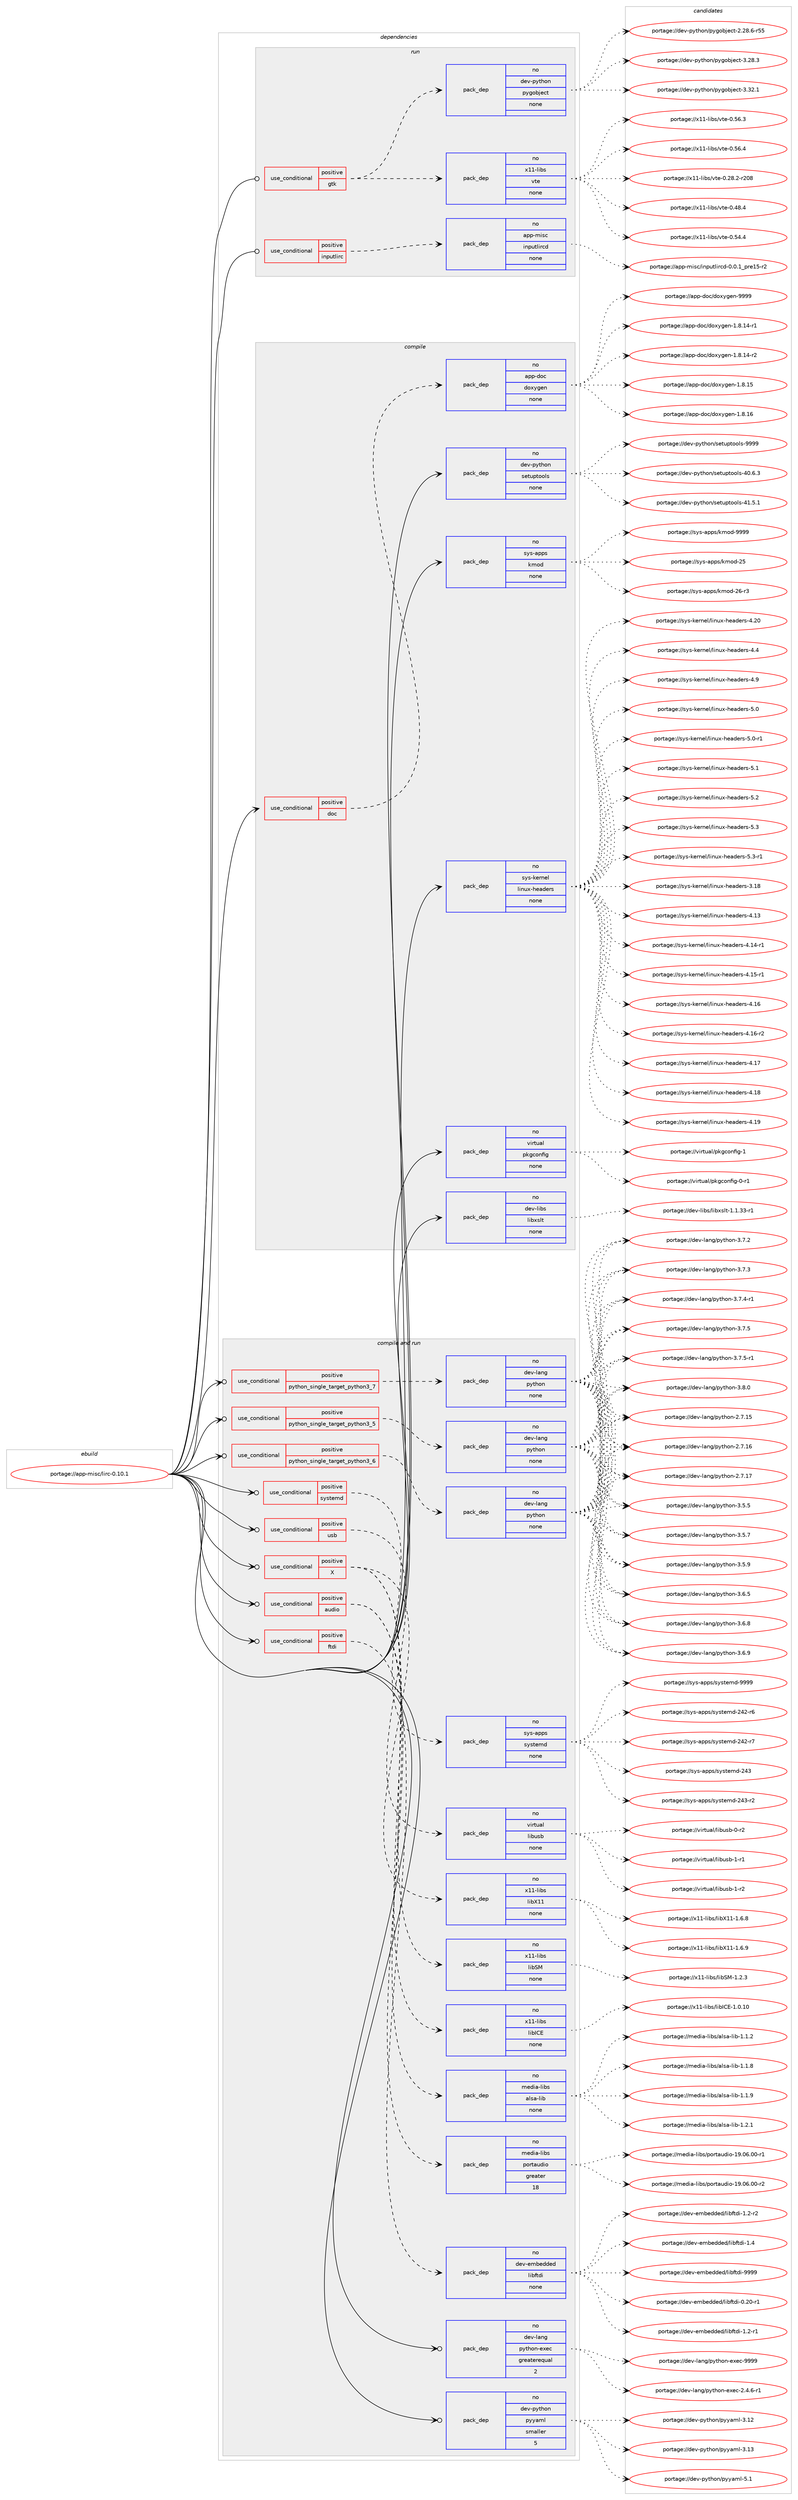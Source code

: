 digraph prolog {

# *************
# Graph options
# *************

newrank=true;
concentrate=true;
compound=true;
graph [rankdir=LR,fontname=Helvetica,fontsize=10,ranksep=1.5];#, ranksep=2.5, nodesep=0.2];
edge  [arrowhead=vee];
node  [fontname=Helvetica,fontsize=10];

# **********
# The ebuild
# **********

subgraph cluster_leftcol {
color=gray;
rank=same;
label=<<i>ebuild</i>>;
id [label="portage://app-misc/lirc-0.10.1", color=red, width=4, href="../app-misc/lirc-0.10.1.svg"];
}

# ****************
# The dependencies
# ****************

subgraph cluster_midcol {
color=gray;
label=<<i>dependencies</i>>;
subgraph cluster_compile {
fillcolor="#eeeeee";
style=filled;
label=<<i>compile</i>>;
subgraph cond8776 {
dependency34995 [label=<<TABLE BORDER="0" CELLBORDER="1" CELLSPACING="0" CELLPADDING="4"><TR><TD ROWSPAN="3" CELLPADDING="10">use_conditional</TD></TR><TR><TD>positive</TD></TR><TR><TD>doc</TD></TR></TABLE>>, shape=none, color=red];
subgraph pack25652 {
dependency34996 [label=<<TABLE BORDER="0" CELLBORDER="1" CELLSPACING="0" CELLPADDING="4" WIDTH="220"><TR><TD ROWSPAN="6" CELLPADDING="30">pack_dep</TD></TR><TR><TD WIDTH="110">no</TD></TR><TR><TD>app-doc</TD></TR><TR><TD>doxygen</TD></TR><TR><TD>none</TD></TR><TR><TD></TD></TR></TABLE>>, shape=none, color=blue];
}
dependency34995:e -> dependency34996:w [weight=20,style="dashed",arrowhead="vee"];
}
id:e -> dependency34995:w [weight=20,style="solid",arrowhead="vee"];
subgraph pack25653 {
dependency34997 [label=<<TABLE BORDER="0" CELLBORDER="1" CELLSPACING="0" CELLPADDING="4" WIDTH="220"><TR><TD ROWSPAN="6" CELLPADDING="30">pack_dep</TD></TR><TR><TD WIDTH="110">no</TD></TR><TR><TD>dev-libs</TD></TR><TR><TD>libxslt</TD></TR><TR><TD>none</TD></TR><TR><TD></TD></TR></TABLE>>, shape=none, color=blue];
}
id:e -> dependency34997:w [weight=20,style="solid",arrowhead="vee"];
subgraph pack25654 {
dependency34998 [label=<<TABLE BORDER="0" CELLBORDER="1" CELLSPACING="0" CELLPADDING="4" WIDTH="220"><TR><TD ROWSPAN="6" CELLPADDING="30">pack_dep</TD></TR><TR><TD WIDTH="110">no</TD></TR><TR><TD>dev-python</TD></TR><TR><TD>setuptools</TD></TR><TR><TD>none</TD></TR><TR><TD></TD></TR></TABLE>>, shape=none, color=blue];
}
id:e -> dependency34998:w [weight=20,style="solid",arrowhead="vee"];
subgraph pack25655 {
dependency34999 [label=<<TABLE BORDER="0" CELLBORDER="1" CELLSPACING="0" CELLPADDING="4" WIDTH="220"><TR><TD ROWSPAN="6" CELLPADDING="30">pack_dep</TD></TR><TR><TD WIDTH="110">no</TD></TR><TR><TD>sys-apps</TD></TR><TR><TD>kmod</TD></TR><TR><TD>none</TD></TR><TR><TD></TD></TR></TABLE>>, shape=none, color=blue];
}
id:e -> dependency34999:w [weight=20,style="solid",arrowhead="vee"];
subgraph pack25656 {
dependency35000 [label=<<TABLE BORDER="0" CELLBORDER="1" CELLSPACING="0" CELLPADDING="4" WIDTH="220"><TR><TD ROWSPAN="6" CELLPADDING="30">pack_dep</TD></TR><TR><TD WIDTH="110">no</TD></TR><TR><TD>sys-kernel</TD></TR><TR><TD>linux-headers</TD></TR><TR><TD>none</TD></TR><TR><TD></TD></TR></TABLE>>, shape=none, color=blue];
}
id:e -> dependency35000:w [weight=20,style="solid",arrowhead="vee"];
subgraph pack25657 {
dependency35001 [label=<<TABLE BORDER="0" CELLBORDER="1" CELLSPACING="0" CELLPADDING="4" WIDTH="220"><TR><TD ROWSPAN="6" CELLPADDING="30">pack_dep</TD></TR><TR><TD WIDTH="110">no</TD></TR><TR><TD>virtual</TD></TR><TR><TD>pkgconfig</TD></TR><TR><TD>none</TD></TR><TR><TD></TD></TR></TABLE>>, shape=none, color=blue];
}
id:e -> dependency35001:w [weight=20,style="solid",arrowhead="vee"];
}
subgraph cluster_compileandrun {
fillcolor="#eeeeee";
style=filled;
label=<<i>compile and run</i>>;
subgraph cond8777 {
dependency35002 [label=<<TABLE BORDER="0" CELLBORDER="1" CELLSPACING="0" CELLPADDING="4"><TR><TD ROWSPAN="3" CELLPADDING="10">use_conditional</TD></TR><TR><TD>positive</TD></TR><TR><TD>X</TD></TR></TABLE>>, shape=none, color=red];
subgraph pack25658 {
dependency35003 [label=<<TABLE BORDER="0" CELLBORDER="1" CELLSPACING="0" CELLPADDING="4" WIDTH="220"><TR><TD ROWSPAN="6" CELLPADDING="30">pack_dep</TD></TR><TR><TD WIDTH="110">no</TD></TR><TR><TD>x11-libs</TD></TR><TR><TD>libICE</TD></TR><TR><TD>none</TD></TR><TR><TD></TD></TR></TABLE>>, shape=none, color=blue];
}
dependency35002:e -> dependency35003:w [weight=20,style="dashed",arrowhead="vee"];
subgraph pack25659 {
dependency35004 [label=<<TABLE BORDER="0" CELLBORDER="1" CELLSPACING="0" CELLPADDING="4" WIDTH="220"><TR><TD ROWSPAN="6" CELLPADDING="30">pack_dep</TD></TR><TR><TD WIDTH="110">no</TD></TR><TR><TD>x11-libs</TD></TR><TR><TD>libSM</TD></TR><TR><TD>none</TD></TR><TR><TD></TD></TR></TABLE>>, shape=none, color=blue];
}
dependency35002:e -> dependency35004:w [weight=20,style="dashed",arrowhead="vee"];
subgraph pack25660 {
dependency35005 [label=<<TABLE BORDER="0" CELLBORDER="1" CELLSPACING="0" CELLPADDING="4" WIDTH="220"><TR><TD ROWSPAN="6" CELLPADDING="30">pack_dep</TD></TR><TR><TD WIDTH="110">no</TD></TR><TR><TD>x11-libs</TD></TR><TR><TD>libX11</TD></TR><TR><TD>none</TD></TR><TR><TD></TD></TR></TABLE>>, shape=none, color=blue];
}
dependency35002:e -> dependency35005:w [weight=20,style="dashed",arrowhead="vee"];
}
id:e -> dependency35002:w [weight=20,style="solid",arrowhead="odotvee"];
subgraph cond8778 {
dependency35006 [label=<<TABLE BORDER="0" CELLBORDER="1" CELLSPACING="0" CELLPADDING="4"><TR><TD ROWSPAN="3" CELLPADDING="10">use_conditional</TD></TR><TR><TD>positive</TD></TR><TR><TD>audio</TD></TR></TABLE>>, shape=none, color=red];
subgraph pack25661 {
dependency35007 [label=<<TABLE BORDER="0" CELLBORDER="1" CELLSPACING="0" CELLPADDING="4" WIDTH="220"><TR><TD ROWSPAN="6" CELLPADDING="30">pack_dep</TD></TR><TR><TD WIDTH="110">no</TD></TR><TR><TD>media-libs</TD></TR><TR><TD>portaudio</TD></TR><TR><TD>greater</TD></TR><TR><TD>18</TD></TR></TABLE>>, shape=none, color=blue];
}
dependency35006:e -> dependency35007:w [weight=20,style="dashed",arrowhead="vee"];
subgraph pack25662 {
dependency35008 [label=<<TABLE BORDER="0" CELLBORDER="1" CELLSPACING="0" CELLPADDING="4" WIDTH="220"><TR><TD ROWSPAN="6" CELLPADDING="30">pack_dep</TD></TR><TR><TD WIDTH="110">no</TD></TR><TR><TD>media-libs</TD></TR><TR><TD>alsa-lib</TD></TR><TR><TD>none</TD></TR><TR><TD></TD></TR></TABLE>>, shape=none, color=blue];
}
dependency35006:e -> dependency35008:w [weight=20,style="dashed",arrowhead="vee"];
}
id:e -> dependency35006:w [weight=20,style="solid",arrowhead="odotvee"];
subgraph cond8779 {
dependency35009 [label=<<TABLE BORDER="0" CELLBORDER="1" CELLSPACING="0" CELLPADDING="4"><TR><TD ROWSPAN="3" CELLPADDING="10">use_conditional</TD></TR><TR><TD>positive</TD></TR><TR><TD>ftdi</TD></TR></TABLE>>, shape=none, color=red];
subgraph pack25663 {
dependency35010 [label=<<TABLE BORDER="0" CELLBORDER="1" CELLSPACING="0" CELLPADDING="4" WIDTH="220"><TR><TD ROWSPAN="6" CELLPADDING="30">pack_dep</TD></TR><TR><TD WIDTH="110">no</TD></TR><TR><TD>dev-embedded</TD></TR><TR><TD>libftdi</TD></TR><TR><TD>none</TD></TR><TR><TD></TD></TR></TABLE>>, shape=none, color=blue];
}
dependency35009:e -> dependency35010:w [weight=20,style="dashed",arrowhead="vee"];
}
id:e -> dependency35009:w [weight=20,style="solid",arrowhead="odotvee"];
subgraph cond8780 {
dependency35011 [label=<<TABLE BORDER="0" CELLBORDER="1" CELLSPACING="0" CELLPADDING="4"><TR><TD ROWSPAN="3" CELLPADDING="10">use_conditional</TD></TR><TR><TD>positive</TD></TR><TR><TD>python_single_target_python3_5</TD></TR></TABLE>>, shape=none, color=red];
subgraph pack25664 {
dependency35012 [label=<<TABLE BORDER="0" CELLBORDER="1" CELLSPACING="0" CELLPADDING="4" WIDTH="220"><TR><TD ROWSPAN="6" CELLPADDING="30">pack_dep</TD></TR><TR><TD WIDTH="110">no</TD></TR><TR><TD>dev-lang</TD></TR><TR><TD>python</TD></TR><TR><TD>none</TD></TR><TR><TD></TD></TR></TABLE>>, shape=none, color=blue];
}
dependency35011:e -> dependency35012:w [weight=20,style="dashed",arrowhead="vee"];
}
id:e -> dependency35011:w [weight=20,style="solid",arrowhead="odotvee"];
subgraph cond8781 {
dependency35013 [label=<<TABLE BORDER="0" CELLBORDER="1" CELLSPACING="0" CELLPADDING="4"><TR><TD ROWSPAN="3" CELLPADDING="10">use_conditional</TD></TR><TR><TD>positive</TD></TR><TR><TD>python_single_target_python3_6</TD></TR></TABLE>>, shape=none, color=red];
subgraph pack25665 {
dependency35014 [label=<<TABLE BORDER="0" CELLBORDER="1" CELLSPACING="0" CELLPADDING="4" WIDTH="220"><TR><TD ROWSPAN="6" CELLPADDING="30">pack_dep</TD></TR><TR><TD WIDTH="110">no</TD></TR><TR><TD>dev-lang</TD></TR><TR><TD>python</TD></TR><TR><TD>none</TD></TR><TR><TD></TD></TR></TABLE>>, shape=none, color=blue];
}
dependency35013:e -> dependency35014:w [weight=20,style="dashed",arrowhead="vee"];
}
id:e -> dependency35013:w [weight=20,style="solid",arrowhead="odotvee"];
subgraph cond8782 {
dependency35015 [label=<<TABLE BORDER="0" CELLBORDER="1" CELLSPACING="0" CELLPADDING="4"><TR><TD ROWSPAN="3" CELLPADDING="10">use_conditional</TD></TR><TR><TD>positive</TD></TR><TR><TD>python_single_target_python3_7</TD></TR></TABLE>>, shape=none, color=red];
subgraph pack25666 {
dependency35016 [label=<<TABLE BORDER="0" CELLBORDER="1" CELLSPACING="0" CELLPADDING="4" WIDTH="220"><TR><TD ROWSPAN="6" CELLPADDING="30">pack_dep</TD></TR><TR><TD WIDTH="110">no</TD></TR><TR><TD>dev-lang</TD></TR><TR><TD>python</TD></TR><TR><TD>none</TD></TR><TR><TD></TD></TR></TABLE>>, shape=none, color=blue];
}
dependency35015:e -> dependency35016:w [weight=20,style="dashed",arrowhead="vee"];
}
id:e -> dependency35015:w [weight=20,style="solid",arrowhead="odotvee"];
subgraph cond8783 {
dependency35017 [label=<<TABLE BORDER="0" CELLBORDER="1" CELLSPACING="0" CELLPADDING="4"><TR><TD ROWSPAN="3" CELLPADDING="10">use_conditional</TD></TR><TR><TD>positive</TD></TR><TR><TD>systemd</TD></TR></TABLE>>, shape=none, color=red];
subgraph pack25667 {
dependency35018 [label=<<TABLE BORDER="0" CELLBORDER="1" CELLSPACING="0" CELLPADDING="4" WIDTH="220"><TR><TD ROWSPAN="6" CELLPADDING="30">pack_dep</TD></TR><TR><TD WIDTH="110">no</TD></TR><TR><TD>sys-apps</TD></TR><TR><TD>systemd</TD></TR><TR><TD>none</TD></TR><TR><TD></TD></TR></TABLE>>, shape=none, color=blue];
}
dependency35017:e -> dependency35018:w [weight=20,style="dashed",arrowhead="vee"];
}
id:e -> dependency35017:w [weight=20,style="solid",arrowhead="odotvee"];
subgraph cond8784 {
dependency35019 [label=<<TABLE BORDER="0" CELLBORDER="1" CELLSPACING="0" CELLPADDING="4"><TR><TD ROWSPAN="3" CELLPADDING="10">use_conditional</TD></TR><TR><TD>positive</TD></TR><TR><TD>usb</TD></TR></TABLE>>, shape=none, color=red];
subgraph pack25668 {
dependency35020 [label=<<TABLE BORDER="0" CELLBORDER="1" CELLSPACING="0" CELLPADDING="4" WIDTH="220"><TR><TD ROWSPAN="6" CELLPADDING="30">pack_dep</TD></TR><TR><TD WIDTH="110">no</TD></TR><TR><TD>virtual</TD></TR><TR><TD>libusb</TD></TR><TR><TD>none</TD></TR><TR><TD></TD></TR></TABLE>>, shape=none, color=blue];
}
dependency35019:e -> dependency35020:w [weight=20,style="dashed",arrowhead="vee"];
}
id:e -> dependency35019:w [weight=20,style="solid",arrowhead="odotvee"];
subgraph pack25669 {
dependency35021 [label=<<TABLE BORDER="0" CELLBORDER="1" CELLSPACING="0" CELLPADDING="4" WIDTH="220"><TR><TD ROWSPAN="6" CELLPADDING="30">pack_dep</TD></TR><TR><TD WIDTH="110">no</TD></TR><TR><TD>dev-lang</TD></TR><TR><TD>python-exec</TD></TR><TR><TD>greaterequal</TD></TR><TR><TD>2</TD></TR></TABLE>>, shape=none, color=blue];
}
id:e -> dependency35021:w [weight=20,style="solid",arrowhead="odotvee"];
subgraph pack25670 {
dependency35022 [label=<<TABLE BORDER="0" CELLBORDER="1" CELLSPACING="0" CELLPADDING="4" WIDTH="220"><TR><TD ROWSPAN="6" CELLPADDING="30">pack_dep</TD></TR><TR><TD WIDTH="110">no</TD></TR><TR><TD>dev-python</TD></TR><TR><TD>pyyaml</TD></TR><TR><TD>smaller</TD></TR><TR><TD>5</TD></TR></TABLE>>, shape=none, color=blue];
}
id:e -> dependency35022:w [weight=20,style="solid",arrowhead="odotvee"];
}
subgraph cluster_run {
fillcolor="#eeeeee";
style=filled;
label=<<i>run</i>>;
subgraph cond8785 {
dependency35023 [label=<<TABLE BORDER="0" CELLBORDER="1" CELLSPACING="0" CELLPADDING="4"><TR><TD ROWSPAN="3" CELLPADDING="10">use_conditional</TD></TR><TR><TD>positive</TD></TR><TR><TD>gtk</TD></TR></TABLE>>, shape=none, color=red];
subgraph pack25671 {
dependency35024 [label=<<TABLE BORDER="0" CELLBORDER="1" CELLSPACING="0" CELLPADDING="4" WIDTH="220"><TR><TD ROWSPAN="6" CELLPADDING="30">pack_dep</TD></TR><TR><TD WIDTH="110">no</TD></TR><TR><TD>x11-libs</TD></TR><TR><TD>vte</TD></TR><TR><TD>none</TD></TR><TR><TD></TD></TR></TABLE>>, shape=none, color=blue];
}
dependency35023:e -> dependency35024:w [weight=20,style="dashed",arrowhead="vee"];
subgraph pack25672 {
dependency35025 [label=<<TABLE BORDER="0" CELLBORDER="1" CELLSPACING="0" CELLPADDING="4" WIDTH="220"><TR><TD ROWSPAN="6" CELLPADDING="30">pack_dep</TD></TR><TR><TD WIDTH="110">no</TD></TR><TR><TD>dev-python</TD></TR><TR><TD>pygobject</TD></TR><TR><TD>none</TD></TR><TR><TD></TD></TR></TABLE>>, shape=none, color=blue];
}
dependency35023:e -> dependency35025:w [weight=20,style="dashed",arrowhead="vee"];
}
id:e -> dependency35023:w [weight=20,style="solid",arrowhead="odot"];
subgraph cond8786 {
dependency35026 [label=<<TABLE BORDER="0" CELLBORDER="1" CELLSPACING="0" CELLPADDING="4"><TR><TD ROWSPAN="3" CELLPADDING="10">use_conditional</TD></TR><TR><TD>positive</TD></TR><TR><TD>inputlirc</TD></TR></TABLE>>, shape=none, color=red];
subgraph pack25673 {
dependency35027 [label=<<TABLE BORDER="0" CELLBORDER="1" CELLSPACING="0" CELLPADDING="4" WIDTH="220"><TR><TD ROWSPAN="6" CELLPADDING="30">pack_dep</TD></TR><TR><TD WIDTH="110">no</TD></TR><TR><TD>app-misc</TD></TR><TR><TD>inputlircd</TD></TR><TR><TD>none</TD></TR><TR><TD></TD></TR></TABLE>>, shape=none, color=blue];
}
dependency35026:e -> dependency35027:w [weight=20,style="dashed",arrowhead="vee"];
}
id:e -> dependency35026:w [weight=20,style="solid",arrowhead="odot"];
}
}

# **************
# The candidates
# **************

subgraph cluster_choices {
rank=same;
color=gray;
label=<<i>candidates</i>>;

subgraph choice25652 {
color=black;
nodesep=1;
choiceportage97112112451001119947100111120121103101110454946564649524511449 [label="portage://app-doc/doxygen-1.8.14-r1", color=red, width=4,href="../app-doc/doxygen-1.8.14-r1.svg"];
choiceportage97112112451001119947100111120121103101110454946564649524511450 [label="portage://app-doc/doxygen-1.8.14-r2", color=red, width=4,href="../app-doc/doxygen-1.8.14-r2.svg"];
choiceportage9711211245100111994710011112012110310111045494656464953 [label="portage://app-doc/doxygen-1.8.15", color=red, width=4,href="../app-doc/doxygen-1.8.15.svg"];
choiceportage9711211245100111994710011112012110310111045494656464954 [label="portage://app-doc/doxygen-1.8.16", color=red, width=4,href="../app-doc/doxygen-1.8.16.svg"];
choiceportage971121124510011199471001111201211031011104557575757 [label="portage://app-doc/doxygen-9999", color=red, width=4,href="../app-doc/doxygen-9999.svg"];
dependency34996:e -> choiceportage97112112451001119947100111120121103101110454946564649524511449:w [style=dotted,weight="100"];
dependency34996:e -> choiceportage97112112451001119947100111120121103101110454946564649524511450:w [style=dotted,weight="100"];
dependency34996:e -> choiceportage9711211245100111994710011112012110310111045494656464953:w [style=dotted,weight="100"];
dependency34996:e -> choiceportage9711211245100111994710011112012110310111045494656464954:w [style=dotted,weight="100"];
dependency34996:e -> choiceportage971121124510011199471001111201211031011104557575757:w [style=dotted,weight="100"];
}
subgraph choice25653 {
color=black;
nodesep=1;
choiceportage10010111845108105981154710810598120115108116454946494651514511449 [label="portage://dev-libs/libxslt-1.1.33-r1", color=red, width=4,href="../dev-libs/libxslt-1.1.33-r1.svg"];
dependency34997:e -> choiceportage10010111845108105981154710810598120115108116454946494651514511449:w [style=dotted,weight="100"];
}
subgraph choice25654 {
color=black;
nodesep=1;
choiceportage100101118451121211161041111104711510111611711211611111110811545524846544651 [label="portage://dev-python/setuptools-40.6.3", color=red, width=4,href="../dev-python/setuptools-40.6.3.svg"];
choiceportage100101118451121211161041111104711510111611711211611111110811545524946534649 [label="portage://dev-python/setuptools-41.5.1", color=red, width=4,href="../dev-python/setuptools-41.5.1.svg"];
choiceportage10010111845112121116104111110471151011161171121161111111081154557575757 [label="portage://dev-python/setuptools-9999", color=red, width=4,href="../dev-python/setuptools-9999.svg"];
dependency34998:e -> choiceportage100101118451121211161041111104711510111611711211611111110811545524846544651:w [style=dotted,weight="100"];
dependency34998:e -> choiceportage100101118451121211161041111104711510111611711211611111110811545524946534649:w [style=dotted,weight="100"];
dependency34998:e -> choiceportage10010111845112121116104111110471151011161171121161111111081154557575757:w [style=dotted,weight="100"];
}
subgraph choice25655 {
color=black;
nodesep=1;
choiceportage115121115459711211211547107109111100455053 [label="portage://sys-apps/kmod-25", color=red, width=4,href="../sys-apps/kmod-25.svg"];
choiceportage1151211154597112112115471071091111004550544511451 [label="portage://sys-apps/kmod-26-r3", color=red, width=4,href="../sys-apps/kmod-26-r3.svg"];
choiceportage1151211154597112112115471071091111004557575757 [label="portage://sys-apps/kmod-9999", color=red, width=4,href="../sys-apps/kmod-9999.svg"];
dependency34999:e -> choiceportage115121115459711211211547107109111100455053:w [style=dotted,weight="100"];
dependency34999:e -> choiceportage1151211154597112112115471071091111004550544511451:w [style=dotted,weight="100"];
dependency34999:e -> choiceportage1151211154597112112115471071091111004557575757:w [style=dotted,weight="100"];
}
subgraph choice25656 {
color=black;
nodesep=1;
choiceportage115121115451071011141101011084710810511011712045104101971001011141154551464956 [label="portage://sys-kernel/linux-headers-3.18", color=red, width=4,href="../sys-kernel/linux-headers-3.18.svg"];
choiceportage115121115451071011141101011084710810511011712045104101971001011141154552464951 [label="portage://sys-kernel/linux-headers-4.13", color=red, width=4,href="../sys-kernel/linux-headers-4.13.svg"];
choiceportage1151211154510710111411010110847108105110117120451041019710010111411545524649524511449 [label="portage://sys-kernel/linux-headers-4.14-r1", color=red, width=4,href="../sys-kernel/linux-headers-4.14-r1.svg"];
choiceportage1151211154510710111411010110847108105110117120451041019710010111411545524649534511449 [label="portage://sys-kernel/linux-headers-4.15-r1", color=red, width=4,href="../sys-kernel/linux-headers-4.15-r1.svg"];
choiceportage115121115451071011141101011084710810511011712045104101971001011141154552464954 [label="portage://sys-kernel/linux-headers-4.16", color=red, width=4,href="../sys-kernel/linux-headers-4.16.svg"];
choiceportage1151211154510710111411010110847108105110117120451041019710010111411545524649544511450 [label="portage://sys-kernel/linux-headers-4.16-r2", color=red, width=4,href="../sys-kernel/linux-headers-4.16-r2.svg"];
choiceportage115121115451071011141101011084710810511011712045104101971001011141154552464955 [label="portage://sys-kernel/linux-headers-4.17", color=red, width=4,href="../sys-kernel/linux-headers-4.17.svg"];
choiceportage115121115451071011141101011084710810511011712045104101971001011141154552464956 [label="portage://sys-kernel/linux-headers-4.18", color=red, width=4,href="../sys-kernel/linux-headers-4.18.svg"];
choiceportage115121115451071011141101011084710810511011712045104101971001011141154552464957 [label="portage://sys-kernel/linux-headers-4.19", color=red, width=4,href="../sys-kernel/linux-headers-4.19.svg"];
choiceportage115121115451071011141101011084710810511011712045104101971001011141154552465048 [label="portage://sys-kernel/linux-headers-4.20", color=red, width=4,href="../sys-kernel/linux-headers-4.20.svg"];
choiceportage1151211154510710111411010110847108105110117120451041019710010111411545524652 [label="portage://sys-kernel/linux-headers-4.4", color=red, width=4,href="../sys-kernel/linux-headers-4.4.svg"];
choiceportage1151211154510710111411010110847108105110117120451041019710010111411545524657 [label="portage://sys-kernel/linux-headers-4.9", color=red, width=4,href="../sys-kernel/linux-headers-4.9.svg"];
choiceportage1151211154510710111411010110847108105110117120451041019710010111411545534648 [label="portage://sys-kernel/linux-headers-5.0", color=red, width=4,href="../sys-kernel/linux-headers-5.0.svg"];
choiceportage11512111545107101114110101108471081051101171204510410197100101114115455346484511449 [label="portage://sys-kernel/linux-headers-5.0-r1", color=red, width=4,href="../sys-kernel/linux-headers-5.0-r1.svg"];
choiceportage1151211154510710111411010110847108105110117120451041019710010111411545534649 [label="portage://sys-kernel/linux-headers-5.1", color=red, width=4,href="../sys-kernel/linux-headers-5.1.svg"];
choiceportage1151211154510710111411010110847108105110117120451041019710010111411545534650 [label="portage://sys-kernel/linux-headers-5.2", color=red, width=4,href="../sys-kernel/linux-headers-5.2.svg"];
choiceportage1151211154510710111411010110847108105110117120451041019710010111411545534651 [label="portage://sys-kernel/linux-headers-5.3", color=red, width=4,href="../sys-kernel/linux-headers-5.3.svg"];
choiceportage11512111545107101114110101108471081051101171204510410197100101114115455346514511449 [label="portage://sys-kernel/linux-headers-5.3-r1", color=red, width=4,href="../sys-kernel/linux-headers-5.3-r1.svg"];
dependency35000:e -> choiceportage115121115451071011141101011084710810511011712045104101971001011141154551464956:w [style=dotted,weight="100"];
dependency35000:e -> choiceportage115121115451071011141101011084710810511011712045104101971001011141154552464951:w [style=dotted,weight="100"];
dependency35000:e -> choiceportage1151211154510710111411010110847108105110117120451041019710010111411545524649524511449:w [style=dotted,weight="100"];
dependency35000:e -> choiceportage1151211154510710111411010110847108105110117120451041019710010111411545524649534511449:w [style=dotted,weight="100"];
dependency35000:e -> choiceportage115121115451071011141101011084710810511011712045104101971001011141154552464954:w [style=dotted,weight="100"];
dependency35000:e -> choiceportage1151211154510710111411010110847108105110117120451041019710010111411545524649544511450:w [style=dotted,weight="100"];
dependency35000:e -> choiceportage115121115451071011141101011084710810511011712045104101971001011141154552464955:w [style=dotted,weight="100"];
dependency35000:e -> choiceportage115121115451071011141101011084710810511011712045104101971001011141154552464956:w [style=dotted,weight="100"];
dependency35000:e -> choiceportage115121115451071011141101011084710810511011712045104101971001011141154552464957:w [style=dotted,weight="100"];
dependency35000:e -> choiceportage115121115451071011141101011084710810511011712045104101971001011141154552465048:w [style=dotted,weight="100"];
dependency35000:e -> choiceportage1151211154510710111411010110847108105110117120451041019710010111411545524652:w [style=dotted,weight="100"];
dependency35000:e -> choiceportage1151211154510710111411010110847108105110117120451041019710010111411545524657:w [style=dotted,weight="100"];
dependency35000:e -> choiceportage1151211154510710111411010110847108105110117120451041019710010111411545534648:w [style=dotted,weight="100"];
dependency35000:e -> choiceportage11512111545107101114110101108471081051101171204510410197100101114115455346484511449:w [style=dotted,weight="100"];
dependency35000:e -> choiceportage1151211154510710111411010110847108105110117120451041019710010111411545534649:w [style=dotted,weight="100"];
dependency35000:e -> choiceportage1151211154510710111411010110847108105110117120451041019710010111411545534650:w [style=dotted,weight="100"];
dependency35000:e -> choiceportage1151211154510710111411010110847108105110117120451041019710010111411545534651:w [style=dotted,weight="100"];
dependency35000:e -> choiceportage11512111545107101114110101108471081051101171204510410197100101114115455346514511449:w [style=dotted,weight="100"];
}
subgraph choice25657 {
color=black;
nodesep=1;
choiceportage11810511411611797108471121071039911111010210510345484511449 [label="portage://virtual/pkgconfig-0-r1", color=red, width=4,href="../virtual/pkgconfig-0-r1.svg"];
choiceportage1181051141161179710847112107103991111101021051034549 [label="portage://virtual/pkgconfig-1", color=red, width=4,href="../virtual/pkgconfig-1.svg"];
dependency35001:e -> choiceportage11810511411611797108471121071039911111010210510345484511449:w [style=dotted,weight="100"];
dependency35001:e -> choiceportage1181051141161179710847112107103991111101021051034549:w [style=dotted,weight="100"];
}
subgraph choice25658 {
color=black;
nodesep=1;
choiceportage12049494510810598115471081059873676945494648464948 [label="portage://x11-libs/libICE-1.0.10", color=red, width=4,href="../x11-libs/libICE-1.0.10.svg"];
dependency35003:e -> choiceportage12049494510810598115471081059873676945494648464948:w [style=dotted,weight="100"];
}
subgraph choice25659 {
color=black;
nodesep=1;
choiceportage1204949451081059811547108105988377454946504651 [label="portage://x11-libs/libSM-1.2.3", color=red, width=4,href="../x11-libs/libSM-1.2.3.svg"];
dependency35004:e -> choiceportage1204949451081059811547108105988377454946504651:w [style=dotted,weight="100"];
}
subgraph choice25660 {
color=black;
nodesep=1;
choiceportage120494945108105981154710810598884949454946544656 [label="portage://x11-libs/libX11-1.6.8", color=red, width=4,href="../x11-libs/libX11-1.6.8.svg"];
choiceportage120494945108105981154710810598884949454946544657 [label="portage://x11-libs/libX11-1.6.9", color=red, width=4,href="../x11-libs/libX11-1.6.9.svg"];
dependency35005:e -> choiceportage120494945108105981154710810598884949454946544656:w [style=dotted,weight="100"];
dependency35005:e -> choiceportage120494945108105981154710810598884949454946544657:w [style=dotted,weight="100"];
}
subgraph choice25661 {
color=black;
nodesep=1;
choiceportage10910110010597451081059811547112111114116971171001051114549574648544648484511449 [label="portage://media-libs/portaudio-19.06.00-r1", color=red, width=4,href="../media-libs/portaudio-19.06.00-r1.svg"];
choiceportage10910110010597451081059811547112111114116971171001051114549574648544648484511450 [label="portage://media-libs/portaudio-19.06.00-r2", color=red, width=4,href="../media-libs/portaudio-19.06.00-r2.svg"];
dependency35007:e -> choiceportage10910110010597451081059811547112111114116971171001051114549574648544648484511449:w [style=dotted,weight="100"];
dependency35007:e -> choiceportage10910110010597451081059811547112111114116971171001051114549574648544648484511450:w [style=dotted,weight="100"];
}
subgraph choice25662 {
color=black;
nodesep=1;
choiceportage1091011001059745108105981154797108115974510810598454946494650 [label="portage://media-libs/alsa-lib-1.1.2", color=red, width=4,href="../media-libs/alsa-lib-1.1.2.svg"];
choiceportage1091011001059745108105981154797108115974510810598454946494656 [label="portage://media-libs/alsa-lib-1.1.8", color=red, width=4,href="../media-libs/alsa-lib-1.1.8.svg"];
choiceportage1091011001059745108105981154797108115974510810598454946494657 [label="portage://media-libs/alsa-lib-1.1.9", color=red, width=4,href="../media-libs/alsa-lib-1.1.9.svg"];
choiceportage1091011001059745108105981154797108115974510810598454946504649 [label="portage://media-libs/alsa-lib-1.2.1", color=red, width=4,href="../media-libs/alsa-lib-1.2.1.svg"];
dependency35008:e -> choiceportage1091011001059745108105981154797108115974510810598454946494650:w [style=dotted,weight="100"];
dependency35008:e -> choiceportage1091011001059745108105981154797108115974510810598454946494656:w [style=dotted,weight="100"];
dependency35008:e -> choiceportage1091011001059745108105981154797108115974510810598454946494657:w [style=dotted,weight="100"];
dependency35008:e -> choiceportage1091011001059745108105981154797108115974510810598454946504649:w [style=dotted,weight="100"];
}
subgraph choice25663 {
color=black;
nodesep=1;
choiceportage1001011184510110998101100100101100471081059810211610010545484650484511449 [label="portage://dev-embedded/libftdi-0.20-r1", color=red, width=4,href="../dev-embedded/libftdi-0.20-r1.svg"];
choiceportage10010111845101109981011001001011004710810598102116100105454946504511449 [label="portage://dev-embedded/libftdi-1.2-r1", color=red, width=4,href="../dev-embedded/libftdi-1.2-r1.svg"];
choiceportage10010111845101109981011001001011004710810598102116100105454946504511450 [label="portage://dev-embedded/libftdi-1.2-r2", color=red, width=4,href="../dev-embedded/libftdi-1.2-r2.svg"];
choiceportage1001011184510110998101100100101100471081059810211610010545494652 [label="portage://dev-embedded/libftdi-1.4", color=red, width=4,href="../dev-embedded/libftdi-1.4.svg"];
choiceportage100101118451011099810110010010110047108105981021161001054557575757 [label="portage://dev-embedded/libftdi-9999", color=red, width=4,href="../dev-embedded/libftdi-9999.svg"];
dependency35010:e -> choiceportage1001011184510110998101100100101100471081059810211610010545484650484511449:w [style=dotted,weight="100"];
dependency35010:e -> choiceportage10010111845101109981011001001011004710810598102116100105454946504511449:w [style=dotted,weight="100"];
dependency35010:e -> choiceportage10010111845101109981011001001011004710810598102116100105454946504511450:w [style=dotted,weight="100"];
dependency35010:e -> choiceportage1001011184510110998101100100101100471081059810211610010545494652:w [style=dotted,weight="100"];
dependency35010:e -> choiceportage100101118451011099810110010010110047108105981021161001054557575757:w [style=dotted,weight="100"];
}
subgraph choice25664 {
color=black;
nodesep=1;
choiceportage10010111845108971101034711212111610411111045504655464953 [label="portage://dev-lang/python-2.7.15", color=red, width=4,href="../dev-lang/python-2.7.15.svg"];
choiceportage10010111845108971101034711212111610411111045504655464954 [label="portage://dev-lang/python-2.7.16", color=red, width=4,href="../dev-lang/python-2.7.16.svg"];
choiceportage10010111845108971101034711212111610411111045504655464955 [label="portage://dev-lang/python-2.7.17", color=red, width=4,href="../dev-lang/python-2.7.17.svg"];
choiceportage100101118451089711010347112121116104111110455146534653 [label="portage://dev-lang/python-3.5.5", color=red, width=4,href="../dev-lang/python-3.5.5.svg"];
choiceportage100101118451089711010347112121116104111110455146534655 [label="portage://dev-lang/python-3.5.7", color=red, width=4,href="../dev-lang/python-3.5.7.svg"];
choiceportage100101118451089711010347112121116104111110455146534657 [label="portage://dev-lang/python-3.5.9", color=red, width=4,href="../dev-lang/python-3.5.9.svg"];
choiceportage100101118451089711010347112121116104111110455146544653 [label="portage://dev-lang/python-3.6.5", color=red, width=4,href="../dev-lang/python-3.6.5.svg"];
choiceportage100101118451089711010347112121116104111110455146544656 [label="portage://dev-lang/python-3.6.8", color=red, width=4,href="../dev-lang/python-3.6.8.svg"];
choiceportage100101118451089711010347112121116104111110455146544657 [label="portage://dev-lang/python-3.6.9", color=red, width=4,href="../dev-lang/python-3.6.9.svg"];
choiceportage100101118451089711010347112121116104111110455146554650 [label="portage://dev-lang/python-3.7.2", color=red, width=4,href="../dev-lang/python-3.7.2.svg"];
choiceportage100101118451089711010347112121116104111110455146554651 [label="portage://dev-lang/python-3.7.3", color=red, width=4,href="../dev-lang/python-3.7.3.svg"];
choiceportage1001011184510897110103471121211161041111104551465546524511449 [label="portage://dev-lang/python-3.7.4-r1", color=red, width=4,href="../dev-lang/python-3.7.4-r1.svg"];
choiceportage100101118451089711010347112121116104111110455146554653 [label="portage://dev-lang/python-3.7.5", color=red, width=4,href="../dev-lang/python-3.7.5.svg"];
choiceportage1001011184510897110103471121211161041111104551465546534511449 [label="portage://dev-lang/python-3.7.5-r1", color=red, width=4,href="../dev-lang/python-3.7.5-r1.svg"];
choiceportage100101118451089711010347112121116104111110455146564648 [label="portage://dev-lang/python-3.8.0", color=red, width=4,href="../dev-lang/python-3.8.0.svg"];
dependency35012:e -> choiceportage10010111845108971101034711212111610411111045504655464953:w [style=dotted,weight="100"];
dependency35012:e -> choiceportage10010111845108971101034711212111610411111045504655464954:w [style=dotted,weight="100"];
dependency35012:e -> choiceportage10010111845108971101034711212111610411111045504655464955:w [style=dotted,weight="100"];
dependency35012:e -> choiceportage100101118451089711010347112121116104111110455146534653:w [style=dotted,weight="100"];
dependency35012:e -> choiceportage100101118451089711010347112121116104111110455146534655:w [style=dotted,weight="100"];
dependency35012:e -> choiceportage100101118451089711010347112121116104111110455146534657:w [style=dotted,weight="100"];
dependency35012:e -> choiceportage100101118451089711010347112121116104111110455146544653:w [style=dotted,weight="100"];
dependency35012:e -> choiceportage100101118451089711010347112121116104111110455146544656:w [style=dotted,weight="100"];
dependency35012:e -> choiceportage100101118451089711010347112121116104111110455146544657:w [style=dotted,weight="100"];
dependency35012:e -> choiceportage100101118451089711010347112121116104111110455146554650:w [style=dotted,weight="100"];
dependency35012:e -> choiceportage100101118451089711010347112121116104111110455146554651:w [style=dotted,weight="100"];
dependency35012:e -> choiceportage1001011184510897110103471121211161041111104551465546524511449:w [style=dotted,weight="100"];
dependency35012:e -> choiceportage100101118451089711010347112121116104111110455146554653:w [style=dotted,weight="100"];
dependency35012:e -> choiceportage1001011184510897110103471121211161041111104551465546534511449:w [style=dotted,weight="100"];
dependency35012:e -> choiceportage100101118451089711010347112121116104111110455146564648:w [style=dotted,weight="100"];
}
subgraph choice25665 {
color=black;
nodesep=1;
choiceportage10010111845108971101034711212111610411111045504655464953 [label="portage://dev-lang/python-2.7.15", color=red, width=4,href="../dev-lang/python-2.7.15.svg"];
choiceportage10010111845108971101034711212111610411111045504655464954 [label="portage://dev-lang/python-2.7.16", color=red, width=4,href="../dev-lang/python-2.7.16.svg"];
choiceportage10010111845108971101034711212111610411111045504655464955 [label="portage://dev-lang/python-2.7.17", color=red, width=4,href="../dev-lang/python-2.7.17.svg"];
choiceportage100101118451089711010347112121116104111110455146534653 [label="portage://dev-lang/python-3.5.5", color=red, width=4,href="../dev-lang/python-3.5.5.svg"];
choiceportage100101118451089711010347112121116104111110455146534655 [label="portage://dev-lang/python-3.5.7", color=red, width=4,href="../dev-lang/python-3.5.7.svg"];
choiceportage100101118451089711010347112121116104111110455146534657 [label="portage://dev-lang/python-3.5.9", color=red, width=4,href="../dev-lang/python-3.5.9.svg"];
choiceportage100101118451089711010347112121116104111110455146544653 [label="portage://dev-lang/python-3.6.5", color=red, width=4,href="../dev-lang/python-3.6.5.svg"];
choiceportage100101118451089711010347112121116104111110455146544656 [label="portage://dev-lang/python-3.6.8", color=red, width=4,href="../dev-lang/python-3.6.8.svg"];
choiceportage100101118451089711010347112121116104111110455146544657 [label="portage://dev-lang/python-3.6.9", color=red, width=4,href="../dev-lang/python-3.6.9.svg"];
choiceportage100101118451089711010347112121116104111110455146554650 [label="portage://dev-lang/python-3.7.2", color=red, width=4,href="../dev-lang/python-3.7.2.svg"];
choiceportage100101118451089711010347112121116104111110455146554651 [label="portage://dev-lang/python-3.7.3", color=red, width=4,href="../dev-lang/python-3.7.3.svg"];
choiceportage1001011184510897110103471121211161041111104551465546524511449 [label="portage://dev-lang/python-3.7.4-r1", color=red, width=4,href="../dev-lang/python-3.7.4-r1.svg"];
choiceportage100101118451089711010347112121116104111110455146554653 [label="portage://dev-lang/python-3.7.5", color=red, width=4,href="../dev-lang/python-3.7.5.svg"];
choiceportage1001011184510897110103471121211161041111104551465546534511449 [label="portage://dev-lang/python-3.7.5-r1", color=red, width=4,href="../dev-lang/python-3.7.5-r1.svg"];
choiceportage100101118451089711010347112121116104111110455146564648 [label="portage://dev-lang/python-3.8.0", color=red, width=4,href="../dev-lang/python-3.8.0.svg"];
dependency35014:e -> choiceportage10010111845108971101034711212111610411111045504655464953:w [style=dotted,weight="100"];
dependency35014:e -> choiceportage10010111845108971101034711212111610411111045504655464954:w [style=dotted,weight="100"];
dependency35014:e -> choiceportage10010111845108971101034711212111610411111045504655464955:w [style=dotted,weight="100"];
dependency35014:e -> choiceportage100101118451089711010347112121116104111110455146534653:w [style=dotted,weight="100"];
dependency35014:e -> choiceportage100101118451089711010347112121116104111110455146534655:w [style=dotted,weight="100"];
dependency35014:e -> choiceportage100101118451089711010347112121116104111110455146534657:w [style=dotted,weight="100"];
dependency35014:e -> choiceportage100101118451089711010347112121116104111110455146544653:w [style=dotted,weight="100"];
dependency35014:e -> choiceportage100101118451089711010347112121116104111110455146544656:w [style=dotted,weight="100"];
dependency35014:e -> choiceportage100101118451089711010347112121116104111110455146544657:w [style=dotted,weight="100"];
dependency35014:e -> choiceportage100101118451089711010347112121116104111110455146554650:w [style=dotted,weight="100"];
dependency35014:e -> choiceportage100101118451089711010347112121116104111110455146554651:w [style=dotted,weight="100"];
dependency35014:e -> choiceportage1001011184510897110103471121211161041111104551465546524511449:w [style=dotted,weight="100"];
dependency35014:e -> choiceportage100101118451089711010347112121116104111110455146554653:w [style=dotted,weight="100"];
dependency35014:e -> choiceportage1001011184510897110103471121211161041111104551465546534511449:w [style=dotted,weight="100"];
dependency35014:e -> choiceportage100101118451089711010347112121116104111110455146564648:w [style=dotted,weight="100"];
}
subgraph choice25666 {
color=black;
nodesep=1;
choiceportage10010111845108971101034711212111610411111045504655464953 [label="portage://dev-lang/python-2.7.15", color=red, width=4,href="../dev-lang/python-2.7.15.svg"];
choiceportage10010111845108971101034711212111610411111045504655464954 [label="portage://dev-lang/python-2.7.16", color=red, width=4,href="../dev-lang/python-2.7.16.svg"];
choiceportage10010111845108971101034711212111610411111045504655464955 [label="portage://dev-lang/python-2.7.17", color=red, width=4,href="../dev-lang/python-2.7.17.svg"];
choiceportage100101118451089711010347112121116104111110455146534653 [label="portage://dev-lang/python-3.5.5", color=red, width=4,href="../dev-lang/python-3.5.5.svg"];
choiceportage100101118451089711010347112121116104111110455146534655 [label="portage://dev-lang/python-3.5.7", color=red, width=4,href="../dev-lang/python-3.5.7.svg"];
choiceportage100101118451089711010347112121116104111110455146534657 [label="portage://dev-lang/python-3.5.9", color=red, width=4,href="../dev-lang/python-3.5.9.svg"];
choiceportage100101118451089711010347112121116104111110455146544653 [label="portage://dev-lang/python-3.6.5", color=red, width=4,href="../dev-lang/python-3.6.5.svg"];
choiceportage100101118451089711010347112121116104111110455146544656 [label="portage://dev-lang/python-3.6.8", color=red, width=4,href="../dev-lang/python-3.6.8.svg"];
choiceportage100101118451089711010347112121116104111110455146544657 [label="portage://dev-lang/python-3.6.9", color=red, width=4,href="../dev-lang/python-3.6.9.svg"];
choiceportage100101118451089711010347112121116104111110455146554650 [label="portage://dev-lang/python-3.7.2", color=red, width=4,href="../dev-lang/python-3.7.2.svg"];
choiceportage100101118451089711010347112121116104111110455146554651 [label="portage://dev-lang/python-3.7.3", color=red, width=4,href="../dev-lang/python-3.7.3.svg"];
choiceportage1001011184510897110103471121211161041111104551465546524511449 [label="portage://dev-lang/python-3.7.4-r1", color=red, width=4,href="../dev-lang/python-3.7.4-r1.svg"];
choiceportage100101118451089711010347112121116104111110455146554653 [label="portage://dev-lang/python-3.7.5", color=red, width=4,href="../dev-lang/python-3.7.5.svg"];
choiceportage1001011184510897110103471121211161041111104551465546534511449 [label="portage://dev-lang/python-3.7.5-r1", color=red, width=4,href="../dev-lang/python-3.7.5-r1.svg"];
choiceportage100101118451089711010347112121116104111110455146564648 [label="portage://dev-lang/python-3.8.0", color=red, width=4,href="../dev-lang/python-3.8.0.svg"];
dependency35016:e -> choiceportage10010111845108971101034711212111610411111045504655464953:w [style=dotted,weight="100"];
dependency35016:e -> choiceportage10010111845108971101034711212111610411111045504655464954:w [style=dotted,weight="100"];
dependency35016:e -> choiceportage10010111845108971101034711212111610411111045504655464955:w [style=dotted,weight="100"];
dependency35016:e -> choiceportage100101118451089711010347112121116104111110455146534653:w [style=dotted,weight="100"];
dependency35016:e -> choiceportage100101118451089711010347112121116104111110455146534655:w [style=dotted,weight="100"];
dependency35016:e -> choiceportage100101118451089711010347112121116104111110455146534657:w [style=dotted,weight="100"];
dependency35016:e -> choiceportage100101118451089711010347112121116104111110455146544653:w [style=dotted,weight="100"];
dependency35016:e -> choiceportage100101118451089711010347112121116104111110455146544656:w [style=dotted,weight="100"];
dependency35016:e -> choiceportage100101118451089711010347112121116104111110455146544657:w [style=dotted,weight="100"];
dependency35016:e -> choiceportage100101118451089711010347112121116104111110455146554650:w [style=dotted,weight="100"];
dependency35016:e -> choiceportage100101118451089711010347112121116104111110455146554651:w [style=dotted,weight="100"];
dependency35016:e -> choiceportage1001011184510897110103471121211161041111104551465546524511449:w [style=dotted,weight="100"];
dependency35016:e -> choiceportage100101118451089711010347112121116104111110455146554653:w [style=dotted,weight="100"];
dependency35016:e -> choiceportage1001011184510897110103471121211161041111104551465546534511449:w [style=dotted,weight="100"];
dependency35016:e -> choiceportage100101118451089711010347112121116104111110455146564648:w [style=dotted,weight="100"];
}
subgraph choice25667 {
color=black;
nodesep=1;
choiceportage115121115459711211211547115121115116101109100455052504511454 [label="portage://sys-apps/systemd-242-r6", color=red, width=4,href="../sys-apps/systemd-242-r6.svg"];
choiceportage115121115459711211211547115121115116101109100455052504511455 [label="portage://sys-apps/systemd-242-r7", color=red, width=4,href="../sys-apps/systemd-242-r7.svg"];
choiceportage11512111545971121121154711512111511610110910045505251 [label="portage://sys-apps/systemd-243", color=red, width=4,href="../sys-apps/systemd-243.svg"];
choiceportage115121115459711211211547115121115116101109100455052514511450 [label="portage://sys-apps/systemd-243-r2", color=red, width=4,href="../sys-apps/systemd-243-r2.svg"];
choiceportage1151211154597112112115471151211151161011091004557575757 [label="portage://sys-apps/systemd-9999", color=red, width=4,href="../sys-apps/systemd-9999.svg"];
dependency35018:e -> choiceportage115121115459711211211547115121115116101109100455052504511454:w [style=dotted,weight="100"];
dependency35018:e -> choiceportage115121115459711211211547115121115116101109100455052504511455:w [style=dotted,weight="100"];
dependency35018:e -> choiceportage11512111545971121121154711512111511610110910045505251:w [style=dotted,weight="100"];
dependency35018:e -> choiceportage115121115459711211211547115121115116101109100455052514511450:w [style=dotted,weight="100"];
dependency35018:e -> choiceportage1151211154597112112115471151211151161011091004557575757:w [style=dotted,weight="100"];
}
subgraph choice25668 {
color=black;
nodesep=1;
choiceportage1181051141161179710847108105981171159845484511450 [label="portage://virtual/libusb-0-r2", color=red, width=4,href="../virtual/libusb-0-r2.svg"];
choiceportage1181051141161179710847108105981171159845494511449 [label="portage://virtual/libusb-1-r1", color=red, width=4,href="../virtual/libusb-1-r1.svg"];
choiceportage1181051141161179710847108105981171159845494511450 [label="portage://virtual/libusb-1-r2", color=red, width=4,href="../virtual/libusb-1-r2.svg"];
dependency35020:e -> choiceportage1181051141161179710847108105981171159845484511450:w [style=dotted,weight="100"];
dependency35020:e -> choiceportage1181051141161179710847108105981171159845494511449:w [style=dotted,weight="100"];
dependency35020:e -> choiceportage1181051141161179710847108105981171159845494511450:w [style=dotted,weight="100"];
}
subgraph choice25669 {
color=black;
nodesep=1;
choiceportage10010111845108971101034711212111610411111045101120101994550465246544511449 [label="portage://dev-lang/python-exec-2.4.6-r1", color=red, width=4,href="../dev-lang/python-exec-2.4.6-r1.svg"];
choiceportage10010111845108971101034711212111610411111045101120101994557575757 [label="portage://dev-lang/python-exec-9999", color=red, width=4,href="../dev-lang/python-exec-9999.svg"];
dependency35021:e -> choiceportage10010111845108971101034711212111610411111045101120101994550465246544511449:w [style=dotted,weight="100"];
dependency35021:e -> choiceportage10010111845108971101034711212111610411111045101120101994557575757:w [style=dotted,weight="100"];
}
subgraph choice25670 {
color=black;
nodesep=1;
choiceportage1001011184511212111610411111047112121121971091084551464950 [label="portage://dev-python/pyyaml-3.12", color=red, width=4,href="../dev-python/pyyaml-3.12.svg"];
choiceportage1001011184511212111610411111047112121121971091084551464951 [label="portage://dev-python/pyyaml-3.13", color=red, width=4,href="../dev-python/pyyaml-3.13.svg"];
choiceportage10010111845112121116104111110471121211219710910845534649 [label="portage://dev-python/pyyaml-5.1", color=red, width=4,href="../dev-python/pyyaml-5.1.svg"];
dependency35022:e -> choiceportage1001011184511212111610411111047112121121971091084551464950:w [style=dotted,weight="100"];
dependency35022:e -> choiceportage1001011184511212111610411111047112121121971091084551464951:w [style=dotted,weight="100"];
dependency35022:e -> choiceportage10010111845112121116104111110471121211219710910845534649:w [style=dotted,weight="100"];
}
subgraph choice25671 {
color=black;
nodesep=1;
choiceportage12049494510810598115471181161014548465056465045114504856 [label="portage://x11-libs/vte-0.28.2-r208", color=red, width=4,href="../x11-libs/vte-0.28.2-r208.svg"];
choiceportage120494945108105981154711811610145484652564652 [label="portage://x11-libs/vte-0.48.4", color=red, width=4,href="../x11-libs/vte-0.48.4.svg"];
choiceportage120494945108105981154711811610145484653524652 [label="portage://x11-libs/vte-0.54.4", color=red, width=4,href="../x11-libs/vte-0.54.4.svg"];
choiceportage120494945108105981154711811610145484653544651 [label="portage://x11-libs/vte-0.56.3", color=red, width=4,href="../x11-libs/vte-0.56.3.svg"];
choiceportage120494945108105981154711811610145484653544652 [label="portage://x11-libs/vte-0.56.4", color=red, width=4,href="../x11-libs/vte-0.56.4.svg"];
dependency35024:e -> choiceportage12049494510810598115471181161014548465056465045114504856:w [style=dotted,weight="100"];
dependency35024:e -> choiceportage120494945108105981154711811610145484652564652:w [style=dotted,weight="100"];
dependency35024:e -> choiceportage120494945108105981154711811610145484653524652:w [style=dotted,weight="100"];
dependency35024:e -> choiceportage120494945108105981154711811610145484653544651:w [style=dotted,weight="100"];
dependency35024:e -> choiceportage120494945108105981154711811610145484653544652:w [style=dotted,weight="100"];
}
subgraph choice25672 {
color=black;
nodesep=1;
choiceportage1001011184511212111610411111047112121103111981061019911645504650564654451145353 [label="portage://dev-python/pygobject-2.28.6-r55", color=red, width=4,href="../dev-python/pygobject-2.28.6-r55.svg"];
choiceportage1001011184511212111610411111047112121103111981061019911645514650564651 [label="portage://dev-python/pygobject-3.28.3", color=red, width=4,href="../dev-python/pygobject-3.28.3.svg"];
choiceportage1001011184511212111610411111047112121103111981061019911645514651504649 [label="portage://dev-python/pygobject-3.32.1", color=red, width=4,href="../dev-python/pygobject-3.32.1.svg"];
dependency35025:e -> choiceportage1001011184511212111610411111047112121103111981061019911645504650564654451145353:w [style=dotted,weight="100"];
dependency35025:e -> choiceportage1001011184511212111610411111047112121103111981061019911645514650564651:w [style=dotted,weight="100"];
dependency35025:e -> choiceportage1001011184511212111610411111047112121103111981061019911645514651504649:w [style=dotted,weight="100"];
}
subgraph choice25673 {
color=black;
nodesep=1;
choiceportage97112112451091051159947105110112117116108105114991004548464846499511211410149534511450 [label="portage://app-misc/inputlircd-0.0.1_pre15-r2", color=red, width=4,href="../app-misc/inputlircd-0.0.1_pre15-r2.svg"];
dependency35027:e -> choiceportage97112112451091051159947105110112117116108105114991004548464846499511211410149534511450:w [style=dotted,weight="100"];
}
}

}
